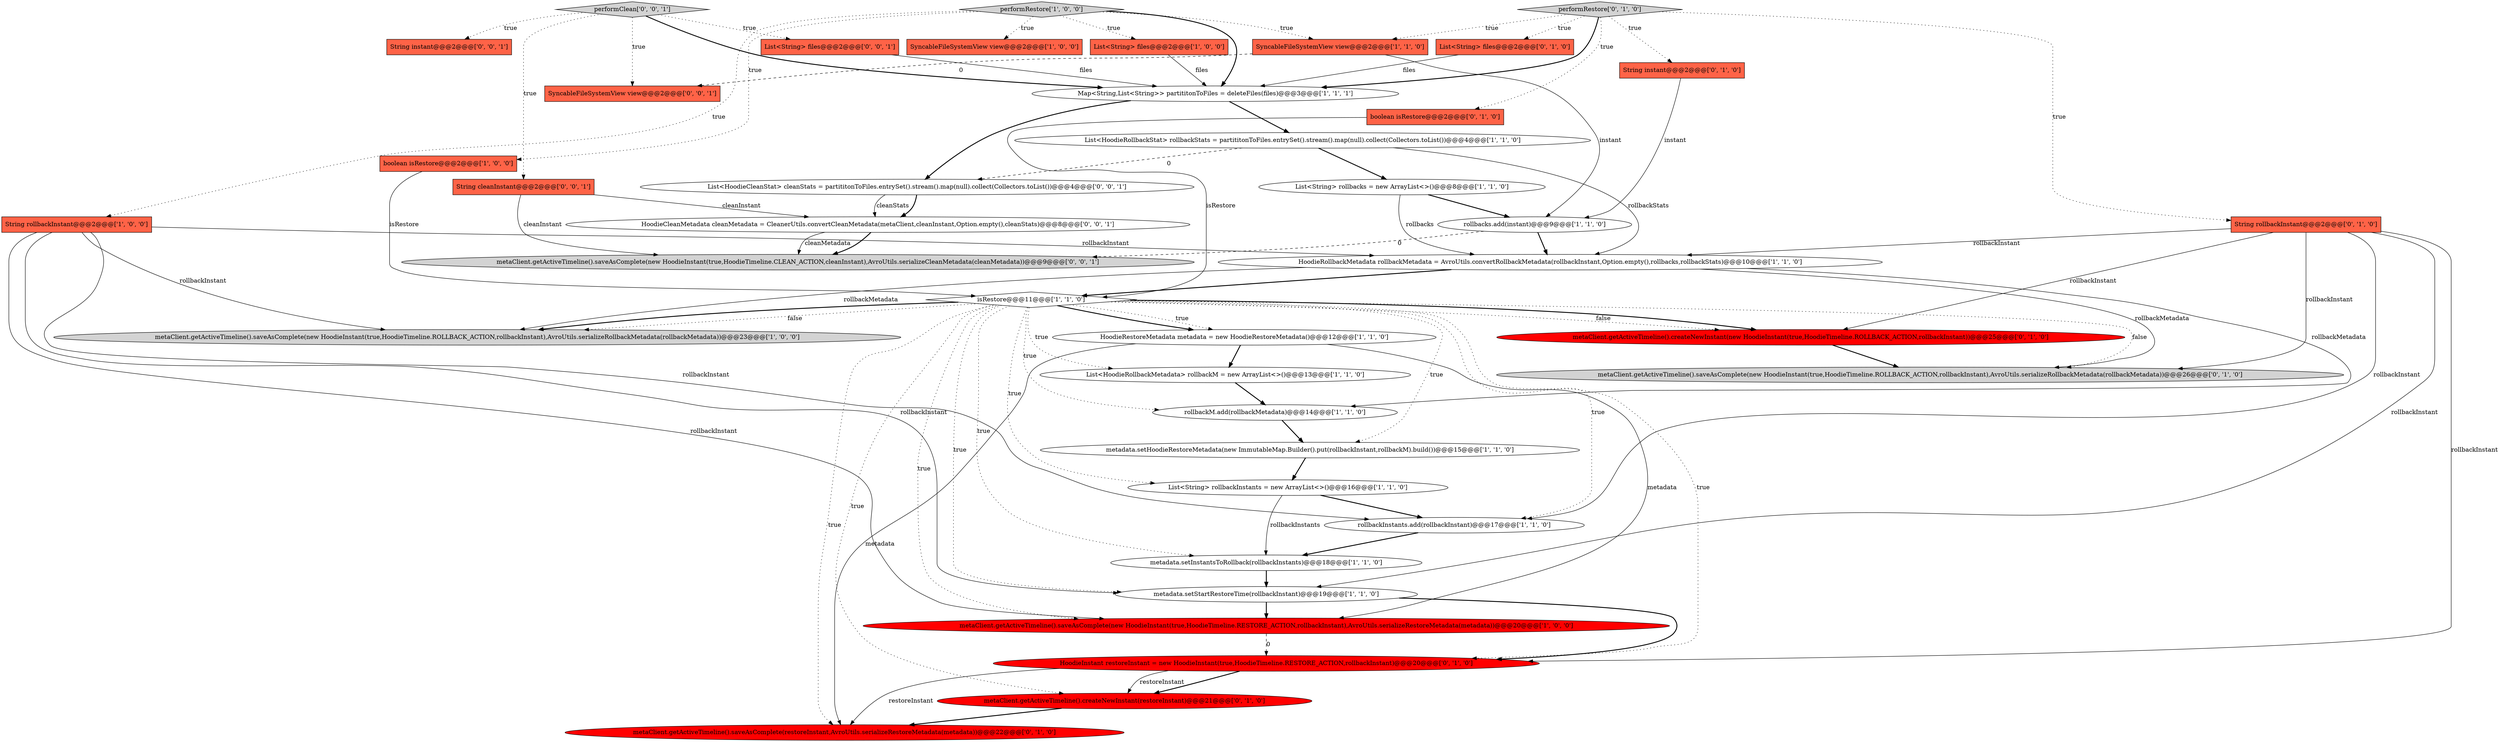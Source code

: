 digraph {
29 [style = filled, label = "List<String> files@@@2@@@['0', '1', '0']", fillcolor = tomato, shape = box image = "AAA0AAABBB2BBB"];
26 [style = filled, label = "String instant@@@2@@@['0', '1', '0']", fillcolor = tomato, shape = box image = "AAA0AAABBB2BBB"];
11 [style = filled, label = "metaClient.getActiveTimeline().saveAsComplete(new HoodieInstant(true,HoodieTimeline.ROLLBACK_ACTION,rollbackInstant),AvroUtils.serializeRollbackMetadata(rollbackMetadata))@@@23@@@['1', '0', '0']", fillcolor = lightgray, shape = ellipse image = "AAA0AAABBB1BBB"];
30 [style = filled, label = "boolean isRestore@@@2@@@['0', '1', '0']", fillcolor = tomato, shape = box image = "AAA0AAABBB2BBB"];
17 [style = filled, label = "metadata.setHoodieRestoreMetadata(new ImmutableMap.Builder().put(rollbackInstant,rollbackM).build())@@@15@@@['1', '1', '0']", fillcolor = white, shape = ellipse image = "AAA0AAABBB1BBB"];
25 [style = filled, label = "HoodieInstant restoreInstant = new HoodieInstant(true,HoodieTimeline.RESTORE_ACTION,rollbackInstant)@@@20@@@['0', '1', '0']", fillcolor = red, shape = ellipse image = "AAA1AAABBB2BBB"];
37 [style = filled, label = "metaClient.getActiveTimeline().saveAsComplete(new HoodieInstant(true,HoodieTimeline.CLEAN_ACTION,cleanInstant),AvroUtils.serializeCleanMetadata(cleanMetadata))@@@9@@@['0', '0', '1']", fillcolor = lightgray, shape = ellipse image = "AAA0AAABBB3BBB"];
18 [style = filled, label = "rollbackInstants.add(rollbackInstant)@@@17@@@['1', '1', '0']", fillcolor = white, shape = ellipse image = "AAA0AAABBB1BBB"];
32 [style = filled, label = "performClean['0', '0', '1']", fillcolor = lightgray, shape = diamond image = "AAA0AAABBB3BBB"];
1 [style = filled, label = "performRestore['1', '0', '0']", fillcolor = lightgray, shape = diamond image = "AAA0AAABBB1BBB"];
28 [style = filled, label = "metaClient.getActiveTimeline().saveAsComplete(new HoodieInstant(true,HoodieTimeline.ROLLBACK_ACTION,rollbackInstant),AvroUtils.serializeRollbackMetadata(rollbackMetadata))@@@26@@@['0', '1', '0']", fillcolor = lightgray, shape = ellipse image = "AAA0AAABBB2BBB"];
22 [style = filled, label = "performRestore['0', '1', '0']", fillcolor = lightgray, shape = diamond image = "AAA0AAABBB2BBB"];
24 [style = filled, label = "String rollbackInstant@@@2@@@['0', '1', '0']", fillcolor = tomato, shape = box image = "AAA0AAABBB2BBB"];
35 [style = filled, label = "String instant@@@2@@@['0', '0', '1']", fillcolor = tomato, shape = box image = "AAA0AAABBB3BBB"];
39 [style = filled, label = "SyncableFileSystemView view@@@2@@@['0', '0', '1']", fillcolor = tomato, shape = box image = "AAA0AAABBB3BBB"];
9 [style = filled, label = "List<String> files@@@2@@@['1', '0', '0']", fillcolor = tomato, shape = box image = "AAA0AAABBB1BBB"];
7 [style = filled, label = "SyncableFileSystemView view@@@2@@@['1', '0', '0']", fillcolor = tomato, shape = box image = "AAA0AAABBB1BBB"];
12 [style = filled, label = "HoodieRestoreMetadata metadata = new HoodieRestoreMetadata()@@@12@@@['1', '1', '0']", fillcolor = white, shape = ellipse image = "AAA0AAABBB1BBB"];
14 [style = filled, label = "List<String> rollbacks = new ArrayList<>()@@@8@@@['1', '1', '0']", fillcolor = white, shape = ellipse image = "AAA0AAABBB1BBB"];
20 [style = filled, label = "HoodieRollbackMetadata rollbackMetadata = AvroUtils.convertRollbackMetadata(rollbackInstant,Option.empty(),rollbacks,rollbackStats)@@@10@@@['1', '1', '0']", fillcolor = white, shape = ellipse image = "AAA0AAABBB1BBB"];
2 [style = filled, label = "boolean isRestore@@@2@@@['1', '0', '0']", fillcolor = tomato, shape = box image = "AAA0AAABBB1BBB"];
4 [style = filled, label = "List<String> rollbackInstants = new ArrayList<>()@@@16@@@['1', '1', '0']", fillcolor = white, shape = ellipse image = "AAA0AAABBB1BBB"];
6 [style = filled, label = "metadata.setStartRestoreTime(rollbackInstant)@@@19@@@['1', '1', '0']", fillcolor = white, shape = ellipse image = "AAA0AAABBB1BBB"];
13 [style = filled, label = "metadata.setInstantsToRollback(rollbackInstants)@@@18@@@['1', '1', '0']", fillcolor = white, shape = ellipse image = "AAA0AAABBB1BBB"];
10 [style = filled, label = "String rollbackInstant@@@2@@@['1', '0', '0']", fillcolor = tomato, shape = box image = "AAA0AAABBB1BBB"];
0 [style = filled, label = "rollbackM.add(rollbackMetadata)@@@14@@@['1', '1', '0']", fillcolor = white, shape = ellipse image = "AAA0AAABBB1BBB"];
33 [style = filled, label = "List<String> files@@@2@@@['0', '0', '1']", fillcolor = tomato, shape = box image = "AAA0AAABBB3BBB"];
27 [style = filled, label = "metaClient.getActiveTimeline().saveAsComplete(restoreInstant,AvroUtils.serializeRestoreMetadata(metadata))@@@22@@@['0', '1', '0']", fillcolor = red, shape = ellipse image = "AAA1AAABBB2BBB"];
5 [style = filled, label = "List<HoodieRollbackMetadata> rollbackM = new ArrayList<>()@@@13@@@['1', '1', '0']", fillcolor = white, shape = ellipse image = "AAA0AAABBB1BBB"];
8 [style = filled, label = "rollbacks.add(instant)@@@9@@@['1', '1', '0']", fillcolor = white, shape = ellipse image = "AAA0AAABBB1BBB"];
15 [style = filled, label = "isRestore@@@11@@@['1', '1', '0']", fillcolor = white, shape = diamond image = "AAA0AAABBB1BBB"];
3 [style = filled, label = "metaClient.getActiveTimeline().saveAsComplete(new HoodieInstant(true,HoodieTimeline.RESTORE_ACTION,rollbackInstant),AvroUtils.serializeRestoreMetadata(metadata))@@@20@@@['1', '0', '0']", fillcolor = red, shape = ellipse image = "AAA1AAABBB1BBB"];
34 [style = filled, label = "List<HoodieCleanStat> cleanStats = partititonToFiles.entrySet().stream().map(null).collect(Collectors.toList())@@@4@@@['0', '0', '1']", fillcolor = white, shape = ellipse image = "AAA0AAABBB3BBB"];
36 [style = filled, label = "String cleanInstant@@@2@@@['0', '0', '1']", fillcolor = tomato, shape = box image = "AAA0AAABBB3BBB"];
38 [style = filled, label = "HoodieCleanMetadata cleanMetadata = CleanerUtils.convertCleanMetadata(metaClient,cleanInstant,Option.empty(),cleanStats)@@@8@@@['0', '0', '1']", fillcolor = white, shape = ellipse image = "AAA0AAABBB3BBB"];
16 [style = filled, label = "Map<String,List<String>> partititonToFiles = deleteFiles(files)@@@3@@@['1', '1', '1']", fillcolor = white, shape = ellipse image = "AAA0AAABBB1BBB"];
21 [style = filled, label = "SyncableFileSystemView view@@@2@@@['1', '1', '0']", fillcolor = tomato, shape = box image = "AAA0AAABBB1BBB"];
19 [style = filled, label = "List<HoodieRollbackStat> rollbackStats = partititonToFiles.entrySet().stream().map(null).collect(Collectors.toList())@@@4@@@['1', '1', '0']", fillcolor = white, shape = ellipse image = "AAA0AAABBB1BBB"];
23 [style = filled, label = "metaClient.getActiveTimeline().createNewInstant(new HoodieInstant(true,HoodieTimeline.ROLLBACK_ACTION,rollbackInstant))@@@25@@@['0', '1', '0']", fillcolor = red, shape = ellipse image = "AAA1AAABBB2BBB"];
31 [style = filled, label = "metaClient.getActiveTimeline().createNewInstant(restoreInstant)@@@21@@@['0', '1', '0']", fillcolor = red, shape = ellipse image = "AAA1AAABBB2BBB"];
6->3 [style = bold, label=""];
12->5 [style = bold, label=""];
15->31 [style = dotted, label="true"];
10->11 [style = solid, label="rollbackInstant"];
1->21 [style = dotted, label="true"];
24->23 [style = solid, label="rollbackInstant"];
25->31 [style = bold, label=""];
23->28 [style = bold, label=""];
21->8 [style = solid, label="instant"];
19->34 [style = dashed, label="0"];
8->20 [style = bold, label=""];
15->11 [style = bold, label=""];
5->0 [style = bold, label=""];
20->0 [style = solid, label="rollbackMetadata"];
15->23 [style = dotted, label="false"];
20->15 [style = bold, label=""];
19->20 [style = solid, label="rollbackStats"];
10->20 [style = solid, label="rollbackInstant"];
22->29 [style = dotted, label="true"];
20->28 [style = solid, label="rollbackMetadata"];
32->35 [style = dotted, label="true"];
30->15 [style = solid, label="isRestore"];
0->17 [style = bold, label=""];
12->27 [style = solid, label="metadata"];
15->18 [style = dotted, label="true"];
24->18 [style = solid, label="rollbackInstant"];
12->3 [style = solid, label="metadata"];
16->34 [style = bold, label=""];
4->18 [style = bold, label=""];
22->24 [style = dotted, label="true"];
32->36 [style = dotted, label="true"];
16->19 [style = bold, label=""];
15->27 [style = dotted, label="true"];
15->13 [style = dotted, label="true"];
2->15 [style = solid, label="isRestore"];
15->17 [style = dotted, label="true"];
15->3 [style = dotted, label="true"];
31->27 [style = bold, label=""];
38->37 [style = bold, label=""];
1->16 [style = bold, label=""];
15->28 [style = dotted, label="false"];
24->28 [style = solid, label="rollbackInstant"];
15->12 [style = dotted, label="true"];
38->37 [style = solid, label="cleanMetadata"];
14->8 [style = bold, label=""];
15->12 [style = bold, label=""];
34->38 [style = bold, label=""];
33->16 [style = solid, label="files"];
24->25 [style = solid, label="rollbackInstant"];
15->5 [style = dotted, label="true"];
22->21 [style = dotted, label="true"];
1->10 [style = dotted, label="true"];
22->16 [style = bold, label=""];
10->18 [style = solid, label="rollbackInstant"];
29->16 [style = solid, label="files"];
32->16 [style = bold, label=""];
15->0 [style = dotted, label="true"];
32->33 [style = dotted, label="true"];
21->39 [style = dashed, label="0"];
15->11 [style = dotted, label="false"];
19->14 [style = bold, label=""];
22->26 [style = dotted, label="true"];
4->13 [style = solid, label="rollbackInstants"];
14->20 [style = solid, label="rollbacks"];
1->9 [style = dotted, label="true"];
13->6 [style = bold, label=""];
15->25 [style = dotted, label="true"];
17->4 [style = bold, label=""];
15->23 [style = bold, label=""];
8->37 [style = dashed, label="0"];
24->6 [style = solid, label="rollbackInstant"];
25->31 [style = solid, label="restoreInstant"];
32->39 [style = dotted, label="true"];
24->20 [style = solid, label="rollbackInstant"];
26->8 [style = solid, label="instant"];
9->16 [style = solid, label="files"];
34->38 [style = solid, label="cleanStats"];
15->4 [style = dotted, label="true"];
36->38 [style = solid, label="cleanInstant"];
36->37 [style = solid, label="cleanInstant"];
1->7 [style = dotted, label="true"];
25->27 [style = solid, label="restoreInstant"];
10->3 [style = solid, label="rollbackInstant"];
20->11 [style = solid, label="rollbackMetadata"];
15->6 [style = dotted, label="true"];
18->13 [style = bold, label=""];
22->30 [style = dotted, label="true"];
1->2 [style = dotted, label="true"];
10->6 [style = solid, label="rollbackInstant"];
6->25 [style = bold, label=""];
3->25 [style = dashed, label="0"];
}

